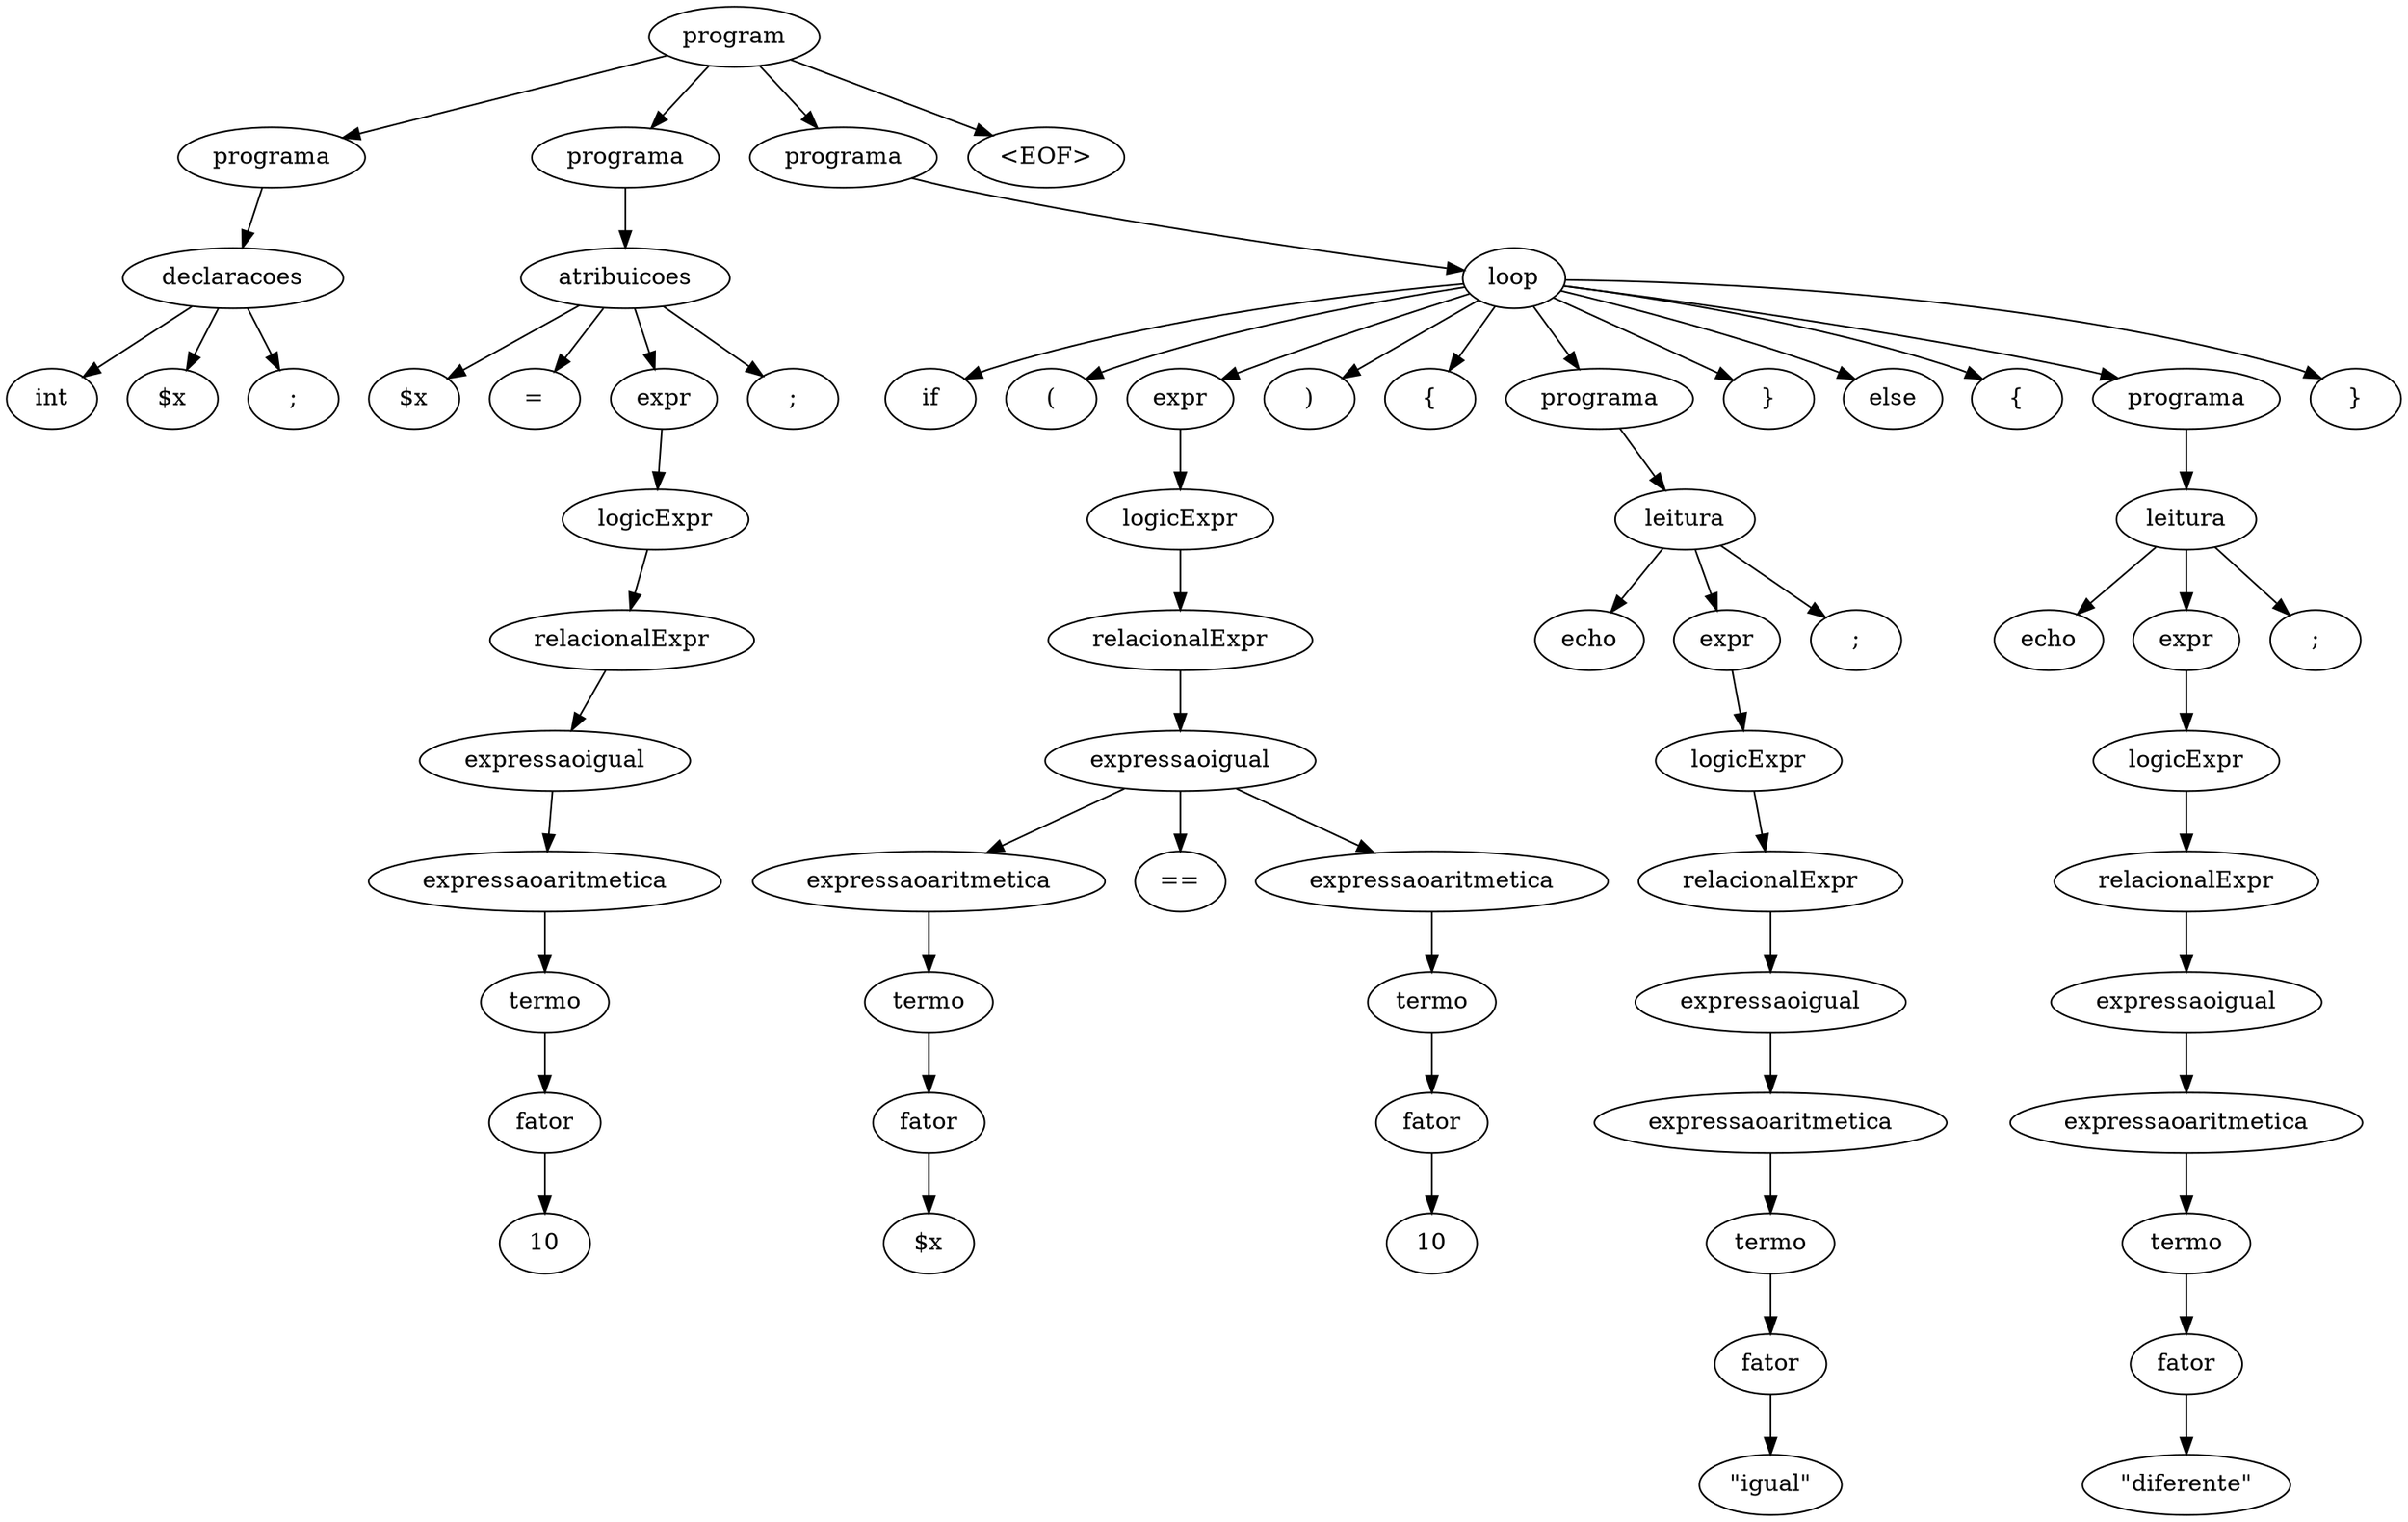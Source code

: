 digraph AST {
  node0 [label="program"];
  node1 [label="programa"];
  node0 -> node1;
  node2 [label="declaracoes"];
  node1 -> node2;
  node3 [label="int"];
  node2 -> node3;
  node4 [label="$x"];
  node2 -> node4;
  node5 [label=";"];
  node2 -> node5;
  node6 [label="programa"];
  node0 -> node6;
  node7 [label="atribuicoes"];
  node6 -> node7;
  node8 [label="$x"];
  node7 -> node8;
  node9 [label="="];
  node7 -> node9;
  node10 [label="expr"];
  node7 -> node10;
  node11 [label="logicExpr"];
  node10 -> node11;
  node12 [label="relacionalExpr"];
  node11 -> node12;
  node13 [label="expressaoigual"];
  node12 -> node13;
  node14 [label="expressaoaritmetica"];
  node13 -> node14;
  node15 [label="termo"];
  node14 -> node15;
  node16 [label="fator"];
  node15 -> node16;
  node17 [label="10"];
  node16 -> node17;
  node18 [label=";"];
  node7 -> node18;
  node19 [label="programa"];
  node0 -> node19;
  node20 [label="loop"];
  node19 -> node20;
  node21 [label="if"];
  node20 -> node21;
  node22 [label="("];
  node20 -> node22;
  node23 [label="expr"];
  node20 -> node23;
  node24 [label="logicExpr"];
  node23 -> node24;
  node25 [label="relacionalExpr"];
  node24 -> node25;
  node26 [label="expressaoigual"];
  node25 -> node26;
  node27 [label="expressaoaritmetica"];
  node26 -> node27;
  node28 [label="termo"];
  node27 -> node28;
  node29 [label="fator"];
  node28 -> node29;
  node30 [label="$x"];
  node29 -> node30;
  node31 [label="=="];
  node26 -> node31;
  node32 [label="expressaoaritmetica"];
  node26 -> node32;
  node33 [label="termo"];
  node32 -> node33;
  node34 [label="fator"];
  node33 -> node34;
  node35 [label="10"];
  node34 -> node35;
  node36 [label=")"];
  node20 -> node36;
  node37 [label="{"];
  node20 -> node37;
  node38 [label="programa"];
  node20 -> node38;
  node39 [label="leitura"];
  node38 -> node39;
  node40 [label="echo"];
  node39 -> node40;
  node41 [label="expr"];
  node39 -> node41;
  node42 [label="logicExpr"];
  node41 -> node42;
  node43 [label="relacionalExpr"];
  node42 -> node43;
  node44 [label="expressaoigual"];
  node43 -> node44;
  node45 [label="expressaoaritmetica"];
  node44 -> node45;
  node46 [label="termo"];
  node45 -> node46;
  node47 [label="fator"];
  node46 -> node47;
  node48 [label="\"igual\""];
  node47 -> node48;
  node49 [label=";"];
  node39 -> node49;
  node50 [label="}"];
  node20 -> node50;
  node51 [label="else"];
  node20 -> node51;
  node52 [label="{"];
  node20 -> node52;
  node53 [label="programa"];
  node20 -> node53;
  node54 [label="leitura"];
  node53 -> node54;
  node55 [label="echo"];
  node54 -> node55;
  node56 [label="expr"];
  node54 -> node56;
  node57 [label="logicExpr"];
  node56 -> node57;
  node58 [label="relacionalExpr"];
  node57 -> node58;
  node59 [label="expressaoigual"];
  node58 -> node59;
  node60 [label="expressaoaritmetica"];
  node59 -> node60;
  node61 [label="termo"];
  node60 -> node61;
  node62 [label="fator"];
  node61 -> node62;
  node63 [label="\"diferente\""];
  node62 -> node63;
  node64 [label=";"];
  node54 -> node64;
  node65 [label="}"];
  node20 -> node65;
  node66 [label="<EOF>"];
  node0 -> node66;
}
